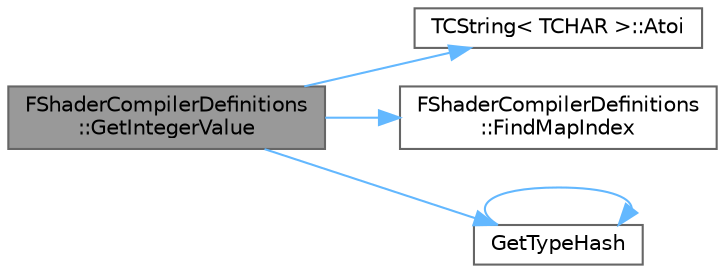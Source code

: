 digraph "FShaderCompilerDefinitions::GetIntegerValue"
{
 // INTERACTIVE_SVG=YES
 // LATEX_PDF_SIZE
  bgcolor="transparent";
  edge [fontname=Helvetica,fontsize=10,labelfontname=Helvetica,labelfontsize=10];
  node [fontname=Helvetica,fontsize=10,shape=box,height=0.2,width=0.4];
  rankdir="LR";
  Node1 [id="Node000001",label="FShaderCompilerDefinitions\l::GetIntegerValue",height=0.2,width=0.4,color="gray40", fillcolor="grey60", style="filled", fontcolor="black",tooltip=" "];
  Node1 -> Node2 [id="edge1_Node000001_Node000002",color="steelblue1",style="solid",tooltip=" "];
  Node2 [id="Node000002",label="TCString\< TCHAR \>::Atoi",height=0.2,width=0.4,color="grey40", fillcolor="white", style="filled",URL="$df/d74/structTCString.html#a935202e92add34a181636ea10c8dd829",tooltip=" "];
  Node1 -> Node3 [id="edge2_Node000001_Node000003",color="steelblue1",style="solid",tooltip=" "];
  Node3 [id="Node000003",label="FShaderCompilerDefinitions\l::FindMapIndex",height=0.2,width=0.4,color="grey40", fillcolor="white", style="filled",URL="$d8/d79/classFShaderCompilerDefinitions.html#a07bab2805256197c717fe1c1100b1c4e",tooltip=" "];
  Node1 -> Node4 [id="edge3_Node000001_Node000004",color="steelblue1",style="solid",tooltip=" "];
  Node4 [id="Node000004",label="GetTypeHash",height=0.2,width=0.4,color="grey40", fillcolor="white", style="filled",URL="$da/d67/GameplayCue__Types_8h.html#a42de5c90665889198120ab799daf7abe",tooltip=" "];
  Node4 -> Node4 [id="edge4_Node000004_Node000004",color="steelblue1",style="solid",tooltip=" "];
}
